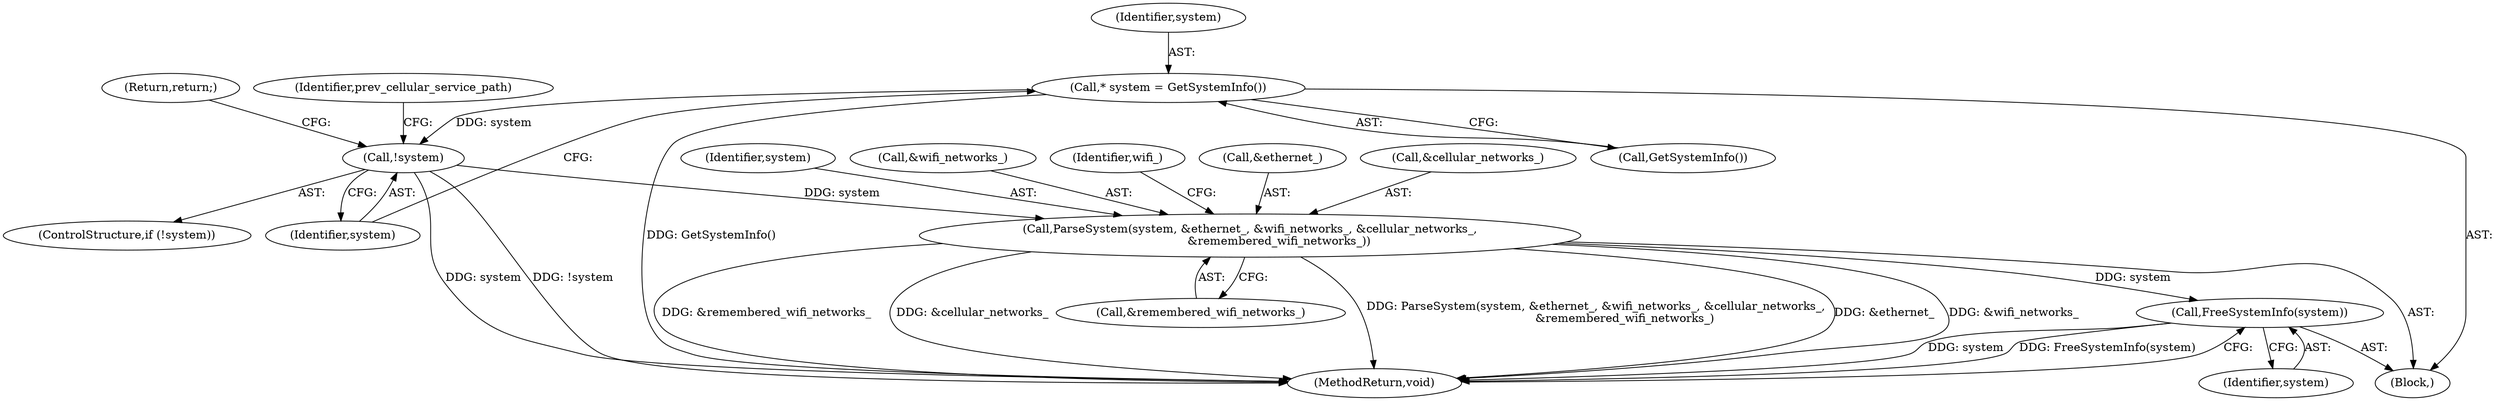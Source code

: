 digraph "0_Chrome_a3e2afaedd8190398ae45ccef34fcdee00fb19aa@API" {
"1000119" [label="(Call,* system = GetSystemInfo())"];
"1000123" [label="(Call,!system)"];
"1000134" [label="(Call,ParseSystem(system, &ethernet_, &wifi_networks_, &cellular_networks_,\n                &remembered_wifi_networks_))"];
"1000218" [label="(Call,FreeSystemInfo(system))"];
"1000125" [label="(Return,return;)"];
"1000220" [label="(MethodReturn,void)"];
"1000128" [label="(Identifier,prev_cellular_service_path)"];
"1000134" [label="(Call,ParseSystem(system, &ethernet_, &wifi_networks_, &cellular_networks_,\n                &remembered_wifi_networks_))"];
"1000136" [label="(Call,&ethernet_)"];
"1000219" [label="(Identifier,system)"];
"1000104" [label="(Block,)"];
"1000122" [label="(ControlStructure,if (!system))"];
"1000140" [label="(Call,&cellular_networks_)"];
"1000120" [label="(Identifier,system)"];
"1000142" [label="(Call,&remembered_wifi_networks_)"];
"1000135" [label="(Identifier,system)"];
"1000218" [label="(Call,FreeSystemInfo(system))"];
"1000138" [label="(Call,&wifi_networks_)"];
"1000121" [label="(Call,GetSystemInfo())"];
"1000119" [label="(Call,* system = GetSystemInfo())"];
"1000123" [label="(Call,!system)"];
"1000124" [label="(Identifier,system)"];
"1000145" [label="(Identifier,wifi_)"];
"1000119" -> "1000104"  [label="AST: "];
"1000119" -> "1000121"  [label="CFG: "];
"1000120" -> "1000119"  [label="AST: "];
"1000121" -> "1000119"  [label="AST: "];
"1000124" -> "1000119"  [label="CFG: "];
"1000119" -> "1000220"  [label="DDG: GetSystemInfo()"];
"1000119" -> "1000123"  [label="DDG: system"];
"1000123" -> "1000122"  [label="AST: "];
"1000123" -> "1000124"  [label="CFG: "];
"1000124" -> "1000123"  [label="AST: "];
"1000125" -> "1000123"  [label="CFG: "];
"1000128" -> "1000123"  [label="CFG: "];
"1000123" -> "1000220"  [label="DDG: !system"];
"1000123" -> "1000220"  [label="DDG: system"];
"1000123" -> "1000134"  [label="DDG: system"];
"1000134" -> "1000104"  [label="AST: "];
"1000134" -> "1000142"  [label="CFG: "];
"1000135" -> "1000134"  [label="AST: "];
"1000136" -> "1000134"  [label="AST: "];
"1000138" -> "1000134"  [label="AST: "];
"1000140" -> "1000134"  [label="AST: "];
"1000142" -> "1000134"  [label="AST: "];
"1000145" -> "1000134"  [label="CFG: "];
"1000134" -> "1000220"  [label="DDG: &remembered_wifi_networks_"];
"1000134" -> "1000220"  [label="DDG: &cellular_networks_"];
"1000134" -> "1000220"  [label="DDG: ParseSystem(system, &ethernet_, &wifi_networks_, &cellular_networks_,\n                &remembered_wifi_networks_)"];
"1000134" -> "1000220"  [label="DDG: &ethernet_"];
"1000134" -> "1000220"  [label="DDG: &wifi_networks_"];
"1000134" -> "1000218"  [label="DDG: system"];
"1000218" -> "1000104"  [label="AST: "];
"1000218" -> "1000219"  [label="CFG: "];
"1000219" -> "1000218"  [label="AST: "];
"1000220" -> "1000218"  [label="CFG: "];
"1000218" -> "1000220"  [label="DDG: system"];
"1000218" -> "1000220"  [label="DDG: FreeSystemInfo(system)"];
}
